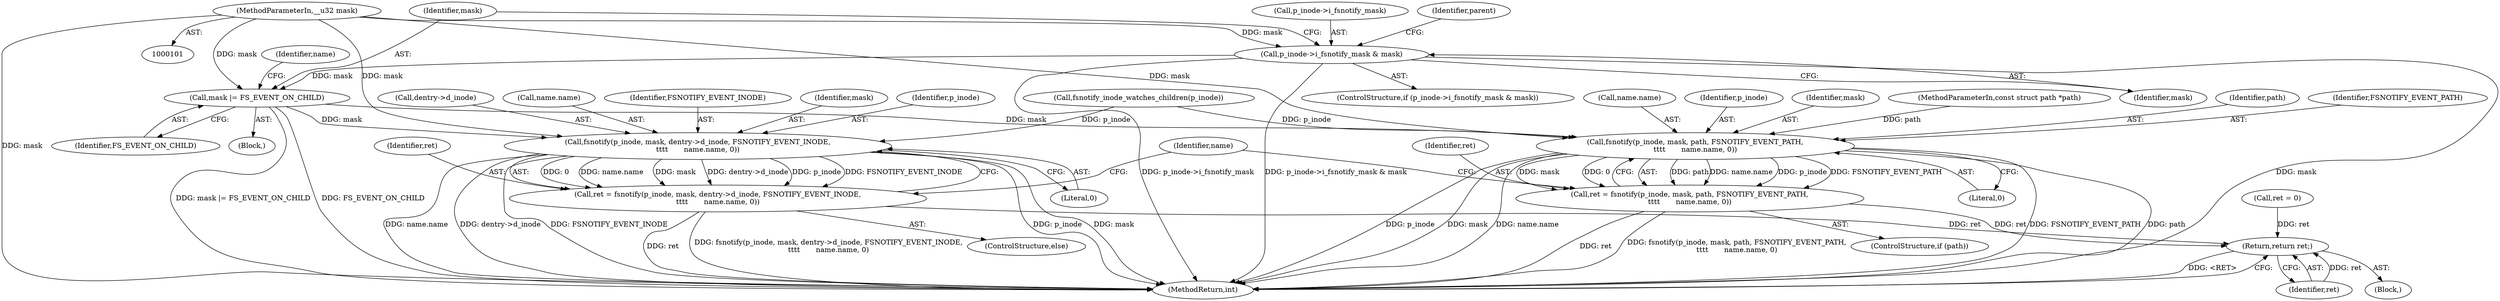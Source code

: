 digraph "0_linux_49d31c2f389acfe83417083e1208422b4091cd9e_1@pointer" {
"1000147" [label="(Call,p_inode->i_fsnotify_mask & mask)"];
"1000104" [label="(MethodParameterIn,__u32 mask)"];
"1000154" [label="(Call,mask |= FS_EVENT_ON_CHILD)"];
"1000165" [label="(Call,fsnotify(p_inode, mask, path, FSNOTIFY_EVENT_PATH,\n\t\t\t\t       name.name, 0))"];
"1000163" [label="(Call,ret = fsnotify(p_inode, mask, path, FSNOTIFY_EVENT_PATH,\n\t\t\t\t       name.name, 0))"];
"1000193" [label="(Return,return ret;)"];
"1000177" [label="(Call,fsnotify(p_inode, mask, dentry->d_inode, FSNOTIFY_EVENT_INODE,\n\t\t\t\t       name.name, 0))"];
"1000175" [label="(Call,ret = fsnotify(p_inode, mask, dentry->d_inode, FSNOTIFY_EVENT_INODE,\n\t\t\t\t       name.name, 0))"];
"1000154" [label="(Call,mask |= FS_EVENT_ON_CHILD)"];
"1000168" [label="(Identifier,path)"];
"1000148" [label="(Call,p_inode->i_fsnotify_mask)"];
"1000195" [label="(MethodReturn,int)"];
"1000190" [label="(Identifier,name)"];
"1000193" [label="(Return,return ret;)"];
"1000175" [label="(Call,ret = fsnotify(p_inode, mask, dentry->d_inode, FSNOTIFY_EVENT_INODE,\n\t\t\t\t       name.name, 0))"];
"1000176" [label="(Identifier,ret)"];
"1000163" [label="(Call,ret = fsnotify(p_inode, mask, path, FSNOTIFY_EVENT_PATH,\n\t\t\t\t       name.name, 0))"];
"1000109" [label="(Call,ret = 0)"];
"1000155" [label="(Identifier,mask)"];
"1000169" [label="(Identifier,FSNOTIFY_EVENT_PATH)"];
"1000179" [label="(Identifier,mask)"];
"1000174" [label="(ControlStructure,else)"];
"1000170" [label="(Call,name.name)"];
"1000166" [label="(Identifier,p_inode)"];
"1000152" [label="(Block,)"];
"1000159" [label="(Identifier,name)"];
"1000192" [label="(Identifier,parent)"];
"1000187" [label="(Literal,0)"];
"1000178" [label="(Identifier,p_inode)"];
"1000180" [label="(Call,dentry->d_inode)"];
"1000161" [label="(ControlStructure,if (path))"];
"1000151" [label="(Identifier,mask)"];
"1000177" [label="(Call,fsnotify(p_inode, mask, dentry->d_inode, FSNOTIFY_EVENT_INODE,\n\t\t\t\t       name.name, 0))"];
"1000104" [label="(MethodParameterIn,__u32 mask)"];
"1000164" [label="(Identifier,ret)"];
"1000173" [label="(Literal,0)"];
"1000165" [label="(Call,fsnotify(p_inode, mask, path, FSNOTIFY_EVENT_PATH,\n\t\t\t\t       name.name, 0))"];
"1000146" [label="(ControlStructure,if (p_inode->i_fsnotify_mask & mask))"];
"1000141" [label="(Call,fsnotify_inode_watches_children(p_inode))"];
"1000156" [label="(Identifier,FS_EVENT_ON_CHILD)"];
"1000105" [label="(Block,)"];
"1000194" [label="(Identifier,ret)"];
"1000184" [label="(Call,name.name)"];
"1000147" [label="(Call,p_inode->i_fsnotify_mask & mask)"];
"1000167" [label="(Identifier,mask)"];
"1000183" [label="(Identifier,FSNOTIFY_EVENT_INODE)"];
"1000102" [label="(MethodParameterIn,const struct path *path)"];
"1000147" -> "1000146"  [label="AST: "];
"1000147" -> "1000151"  [label="CFG: "];
"1000148" -> "1000147"  [label="AST: "];
"1000151" -> "1000147"  [label="AST: "];
"1000155" -> "1000147"  [label="CFG: "];
"1000192" -> "1000147"  [label="CFG: "];
"1000147" -> "1000195"  [label="DDG: mask"];
"1000147" -> "1000195"  [label="DDG: p_inode->i_fsnotify_mask"];
"1000147" -> "1000195"  [label="DDG: p_inode->i_fsnotify_mask & mask"];
"1000104" -> "1000147"  [label="DDG: mask"];
"1000147" -> "1000154"  [label="DDG: mask"];
"1000104" -> "1000101"  [label="AST: "];
"1000104" -> "1000195"  [label="DDG: mask"];
"1000104" -> "1000154"  [label="DDG: mask"];
"1000104" -> "1000165"  [label="DDG: mask"];
"1000104" -> "1000177"  [label="DDG: mask"];
"1000154" -> "1000152"  [label="AST: "];
"1000154" -> "1000156"  [label="CFG: "];
"1000155" -> "1000154"  [label="AST: "];
"1000156" -> "1000154"  [label="AST: "];
"1000159" -> "1000154"  [label="CFG: "];
"1000154" -> "1000195"  [label="DDG: mask |= FS_EVENT_ON_CHILD"];
"1000154" -> "1000195"  [label="DDG: FS_EVENT_ON_CHILD"];
"1000154" -> "1000165"  [label="DDG: mask"];
"1000154" -> "1000177"  [label="DDG: mask"];
"1000165" -> "1000163"  [label="AST: "];
"1000165" -> "1000173"  [label="CFG: "];
"1000166" -> "1000165"  [label="AST: "];
"1000167" -> "1000165"  [label="AST: "];
"1000168" -> "1000165"  [label="AST: "];
"1000169" -> "1000165"  [label="AST: "];
"1000170" -> "1000165"  [label="AST: "];
"1000173" -> "1000165"  [label="AST: "];
"1000163" -> "1000165"  [label="CFG: "];
"1000165" -> "1000195"  [label="DDG: FSNOTIFY_EVENT_PATH"];
"1000165" -> "1000195"  [label="DDG: path"];
"1000165" -> "1000195"  [label="DDG: p_inode"];
"1000165" -> "1000195"  [label="DDG: mask"];
"1000165" -> "1000195"  [label="DDG: name.name"];
"1000165" -> "1000163"  [label="DDG: path"];
"1000165" -> "1000163"  [label="DDG: name.name"];
"1000165" -> "1000163"  [label="DDG: p_inode"];
"1000165" -> "1000163"  [label="DDG: FSNOTIFY_EVENT_PATH"];
"1000165" -> "1000163"  [label="DDG: mask"];
"1000165" -> "1000163"  [label="DDG: 0"];
"1000141" -> "1000165"  [label="DDG: p_inode"];
"1000102" -> "1000165"  [label="DDG: path"];
"1000163" -> "1000161"  [label="AST: "];
"1000164" -> "1000163"  [label="AST: "];
"1000190" -> "1000163"  [label="CFG: "];
"1000163" -> "1000195"  [label="DDG: ret"];
"1000163" -> "1000195"  [label="DDG: fsnotify(p_inode, mask, path, FSNOTIFY_EVENT_PATH,\n\t\t\t\t       name.name, 0)"];
"1000163" -> "1000193"  [label="DDG: ret"];
"1000193" -> "1000105"  [label="AST: "];
"1000193" -> "1000194"  [label="CFG: "];
"1000194" -> "1000193"  [label="AST: "];
"1000195" -> "1000193"  [label="CFG: "];
"1000193" -> "1000195"  [label="DDG: <RET>"];
"1000194" -> "1000193"  [label="DDG: ret"];
"1000175" -> "1000193"  [label="DDG: ret"];
"1000109" -> "1000193"  [label="DDG: ret"];
"1000177" -> "1000175"  [label="AST: "];
"1000177" -> "1000187"  [label="CFG: "];
"1000178" -> "1000177"  [label="AST: "];
"1000179" -> "1000177"  [label="AST: "];
"1000180" -> "1000177"  [label="AST: "];
"1000183" -> "1000177"  [label="AST: "];
"1000184" -> "1000177"  [label="AST: "];
"1000187" -> "1000177"  [label="AST: "];
"1000175" -> "1000177"  [label="CFG: "];
"1000177" -> "1000195"  [label="DDG: p_inode"];
"1000177" -> "1000195"  [label="DDG: mask"];
"1000177" -> "1000195"  [label="DDG: name.name"];
"1000177" -> "1000195"  [label="DDG: dentry->d_inode"];
"1000177" -> "1000195"  [label="DDG: FSNOTIFY_EVENT_INODE"];
"1000177" -> "1000175"  [label="DDG: 0"];
"1000177" -> "1000175"  [label="DDG: name.name"];
"1000177" -> "1000175"  [label="DDG: mask"];
"1000177" -> "1000175"  [label="DDG: dentry->d_inode"];
"1000177" -> "1000175"  [label="DDG: p_inode"];
"1000177" -> "1000175"  [label="DDG: FSNOTIFY_EVENT_INODE"];
"1000141" -> "1000177"  [label="DDG: p_inode"];
"1000175" -> "1000174"  [label="AST: "];
"1000176" -> "1000175"  [label="AST: "];
"1000190" -> "1000175"  [label="CFG: "];
"1000175" -> "1000195"  [label="DDG: ret"];
"1000175" -> "1000195"  [label="DDG: fsnotify(p_inode, mask, dentry->d_inode, FSNOTIFY_EVENT_INODE,\n\t\t\t\t       name.name, 0)"];
}
